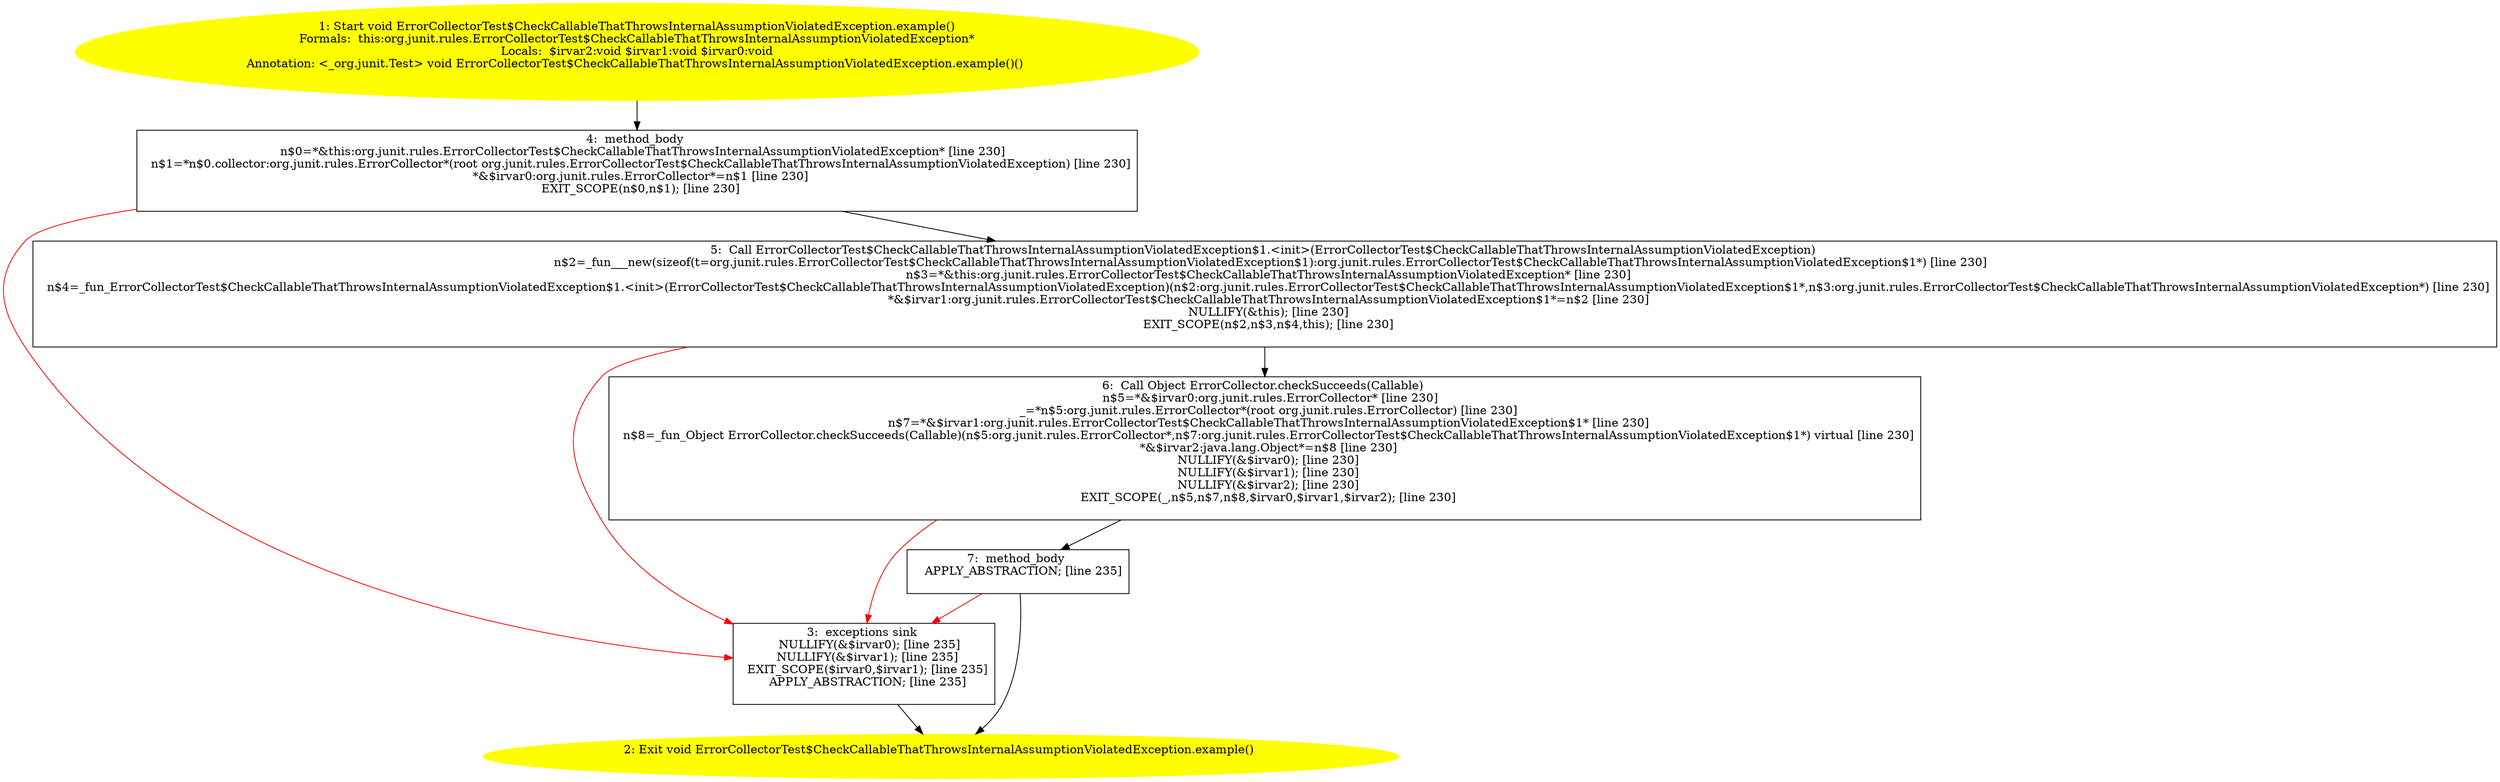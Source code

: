 /* @generated */
digraph cfg {
"org.junit.rules.ErrorCollectorTest$CheckCallableThatThrowsInternalAssumptionViolatedException.exampl.54d8d3e0cb00b1be53ece3b6fb05a237_1" [label="1: Start void ErrorCollectorTest$CheckCallableThatThrowsInternalAssumptionViolatedException.example()\nFormals:  this:org.junit.rules.ErrorCollectorTest$CheckCallableThatThrowsInternalAssumptionViolatedException*\nLocals:  $irvar2:void $irvar1:void $irvar0:void\nAnnotation: <_org.junit.Test> void ErrorCollectorTest$CheckCallableThatThrowsInternalAssumptionViolatedException.example()() \n  " color=yellow style=filled]
	

	 "org.junit.rules.ErrorCollectorTest$CheckCallableThatThrowsInternalAssumptionViolatedException.exampl.54d8d3e0cb00b1be53ece3b6fb05a237_1" -> "org.junit.rules.ErrorCollectorTest$CheckCallableThatThrowsInternalAssumptionViolatedException.exampl.54d8d3e0cb00b1be53ece3b6fb05a237_4" ;
"org.junit.rules.ErrorCollectorTest$CheckCallableThatThrowsInternalAssumptionViolatedException.exampl.54d8d3e0cb00b1be53ece3b6fb05a237_2" [label="2: Exit void ErrorCollectorTest$CheckCallableThatThrowsInternalAssumptionViolatedException.example() \n  " color=yellow style=filled]
	

"org.junit.rules.ErrorCollectorTest$CheckCallableThatThrowsInternalAssumptionViolatedException.exampl.54d8d3e0cb00b1be53ece3b6fb05a237_3" [label="3:  exceptions sink \n   NULLIFY(&$irvar0); [line 235]\n  NULLIFY(&$irvar1); [line 235]\n  EXIT_SCOPE($irvar0,$irvar1); [line 235]\n  APPLY_ABSTRACTION; [line 235]\n " shape="box"]
	

	 "org.junit.rules.ErrorCollectorTest$CheckCallableThatThrowsInternalAssumptionViolatedException.exampl.54d8d3e0cb00b1be53ece3b6fb05a237_3" -> "org.junit.rules.ErrorCollectorTest$CheckCallableThatThrowsInternalAssumptionViolatedException.exampl.54d8d3e0cb00b1be53ece3b6fb05a237_2" ;
"org.junit.rules.ErrorCollectorTest$CheckCallableThatThrowsInternalAssumptionViolatedException.exampl.54d8d3e0cb00b1be53ece3b6fb05a237_4" [label="4:  method_body \n   n$0=*&this:org.junit.rules.ErrorCollectorTest$CheckCallableThatThrowsInternalAssumptionViolatedException* [line 230]\n  n$1=*n$0.collector:org.junit.rules.ErrorCollector*(root org.junit.rules.ErrorCollectorTest$CheckCallableThatThrowsInternalAssumptionViolatedException) [line 230]\n  *&$irvar0:org.junit.rules.ErrorCollector*=n$1 [line 230]\n  EXIT_SCOPE(n$0,n$1); [line 230]\n " shape="box"]
	

	 "org.junit.rules.ErrorCollectorTest$CheckCallableThatThrowsInternalAssumptionViolatedException.exampl.54d8d3e0cb00b1be53ece3b6fb05a237_4" -> "org.junit.rules.ErrorCollectorTest$CheckCallableThatThrowsInternalAssumptionViolatedException.exampl.54d8d3e0cb00b1be53ece3b6fb05a237_5" ;
	 "org.junit.rules.ErrorCollectorTest$CheckCallableThatThrowsInternalAssumptionViolatedException.exampl.54d8d3e0cb00b1be53ece3b6fb05a237_4" -> "org.junit.rules.ErrorCollectorTest$CheckCallableThatThrowsInternalAssumptionViolatedException.exampl.54d8d3e0cb00b1be53ece3b6fb05a237_3" [color="red" ];
"org.junit.rules.ErrorCollectorTest$CheckCallableThatThrowsInternalAssumptionViolatedException.exampl.54d8d3e0cb00b1be53ece3b6fb05a237_5" [label="5:  Call ErrorCollectorTest$CheckCallableThatThrowsInternalAssumptionViolatedException$1.<init>(ErrorCollectorTest$CheckCallableThatThrowsInternalAssumptionViolatedException) \n   n$2=_fun___new(sizeof(t=org.junit.rules.ErrorCollectorTest$CheckCallableThatThrowsInternalAssumptionViolatedException$1):org.junit.rules.ErrorCollectorTest$CheckCallableThatThrowsInternalAssumptionViolatedException$1*) [line 230]\n  n$3=*&this:org.junit.rules.ErrorCollectorTest$CheckCallableThatThrowsInternalAssumptionViolatedException* [line 230]\n  n$4=_fun_ErrorCollectorTest$CheckCallableThatThrowsInternalAssumptionViolatedException$1.<init>(ErrorCollectorTest$CheckCallableThatThrowsInternalAssumptionViolatedException)(n$2:org.junit.rules.ErrorCollectorTest$CheckCallableThatThrowsInternalAssumptionViolatedException$1*,n$3:org.junit.rules.ErrorCollectorTest$CheckCallableThatThrowsInternalAssumptionViolatedException*) [line 230]\n  *&$irvar1:org.junit.rules.ErrorCollectorTest$CheckCallableThatThrowsInternalAssumptionViolatedException$1*=n$2 [line 230]\n  NULLIFY(&this); [line 230]\n  EXIT_SCOPE(n$2,n$3,n$4,this); [line 230]\n " shape="box"]
	

	 "org.junit.rules.ErrorCollectorTest$CheckCallableThatThrowsInternalAssumptionViolatedException.exampl.54d8d3e0cb00b1be53ece3b6fb05a237_5" -> "org.junit.rules.ErrorCollectorTest$CheckCallableThatThrowsInternalAssumptionViolatedException.exampl.54d8d3e0cb00b1be53ece3b6fb05a237_6" ;
	 "org.junit.rules.ErrorCollectorTest$CheckCallableThatThrowsInternalAssumptionViolatedException.exampl.54d8d3e0cb00b1be53ece3b6fb05a237_5" -> "org.junit.rules.ErrorCollectorTest$CheckCallableThatThrowsInternalAssumptionViolatedException.exampl.54d8d3e0cb00b1be53ece3b6fb05a237_3" [color="red" ];
"org.junit.rules.ErrorCollectorTest$CheckCallableThatThrowsInternalAssumptionViolatedException.exampl.54d8d3e0cb00b1be53ece3b6fb05a237_6" [label="6:  Call Object ErrorCollector.checkSucceeds(Callable) \n   n$5=*&$irvar0:org.junit.rules.ErrorCollector* [line 230]\n  _=*n$5:org.junit.rules.ErrorCollector*(root org.junit.rules.ErrorCollector) [line 230]\n  n$7=*&$irvar1:org.junit.rules.ErrorCollectorTest$CheckCallableThatThrowsInternalAssumptionViolatedException$1* [line 230]\n  n$8=_fun_Object ErrorCollector.checkSucceeds(Callable)(n$5:org.junit.rules.ErrorCollector*,n$7:org.junit.rules.ErrorCollectorTest$CheckCallableThatThrowsInternalAssumptionViolatedException$1*) virtual [line 230]\n  *&$irvar2:java.lang.Object*=n$8 [line 230]\n  NULLIFY(&$irvar0); [line 230]\n  NULLIFY(&$irvar1); [line 230]\n  NULLIFY(&$irvar2); [line 230]\n  EXIT_SCOPE(_,n$5,n$7,n$8,$irvar0,$irvar1,$irvar2); [line 230]\n " shape="box"]
	

	 "org.junit.rules.ErrorCollectorTest$CheckCallableThatThrowsInternalAssumptionViolatedException.exampl.54d8d3e0cb00b1be53ece3b6fb05a237_6" -> "org.junit.rules.ErrorCollectorTest$CheckCallableThatThrowsInternalAssumptionViolatedException.exampl.54d8d3e0cb00b1be53ece3b6fb05a237_7" ;
	 "org.junit.rules.ErrorCollectorTest$CheckCallableThatThrowsInternalAssumptionViolatedException.exampl.54d8d3e0cb00b1be53ece3b6fb05a237_6" -> "org.junit.rules.ErrorCollectorTest$CheckCallableThatThrowsInternalAssumptionViolatedException.exampl.54d8d3e0cb00b1be53ece3b6fb05a237_3" [color="red" ];
"org.junit.rules.ErrorCollectorTest$CheckCallableThatThrowsInternalAssumptionViolatedException.exampl.54d8d3e0cb00b1be53ece3b6fb05a237_7" [label="7:  method_body \n   APPLY_ABSTRACTION; [line 235]\n " shape="box"]
	

	 "org.junit.rules.ErrorCollectorTest$CheckCallableThatThrowsInternalAssumptionViolatedException.exampl.54d8d3e0cb00b1be53ece3b6fb05a237_7" -> "org.junit.rules.ErrorCollectorTest$CheckCallableThatThrowsInternalAssumptionViolatedException.exampl.54d8d3e0cb00b1be53ece3b6fb05a237_2" ;
	 "org.junit.rules.ErrorCollectorTest$CheckCallableThatThrowsInternalAssumptionViolatedException.exampl.54d8d3e0cb00b1be53ece3b6fb05a237_7" -> "org.junit.rules.ErrorCollectorTest$CheckCallableThatThrowsInternalAssumptionViolatedException.exampl.54d8d3e0cb00b1be53ece3b6fb05a237_3" [color="red" ];
}
